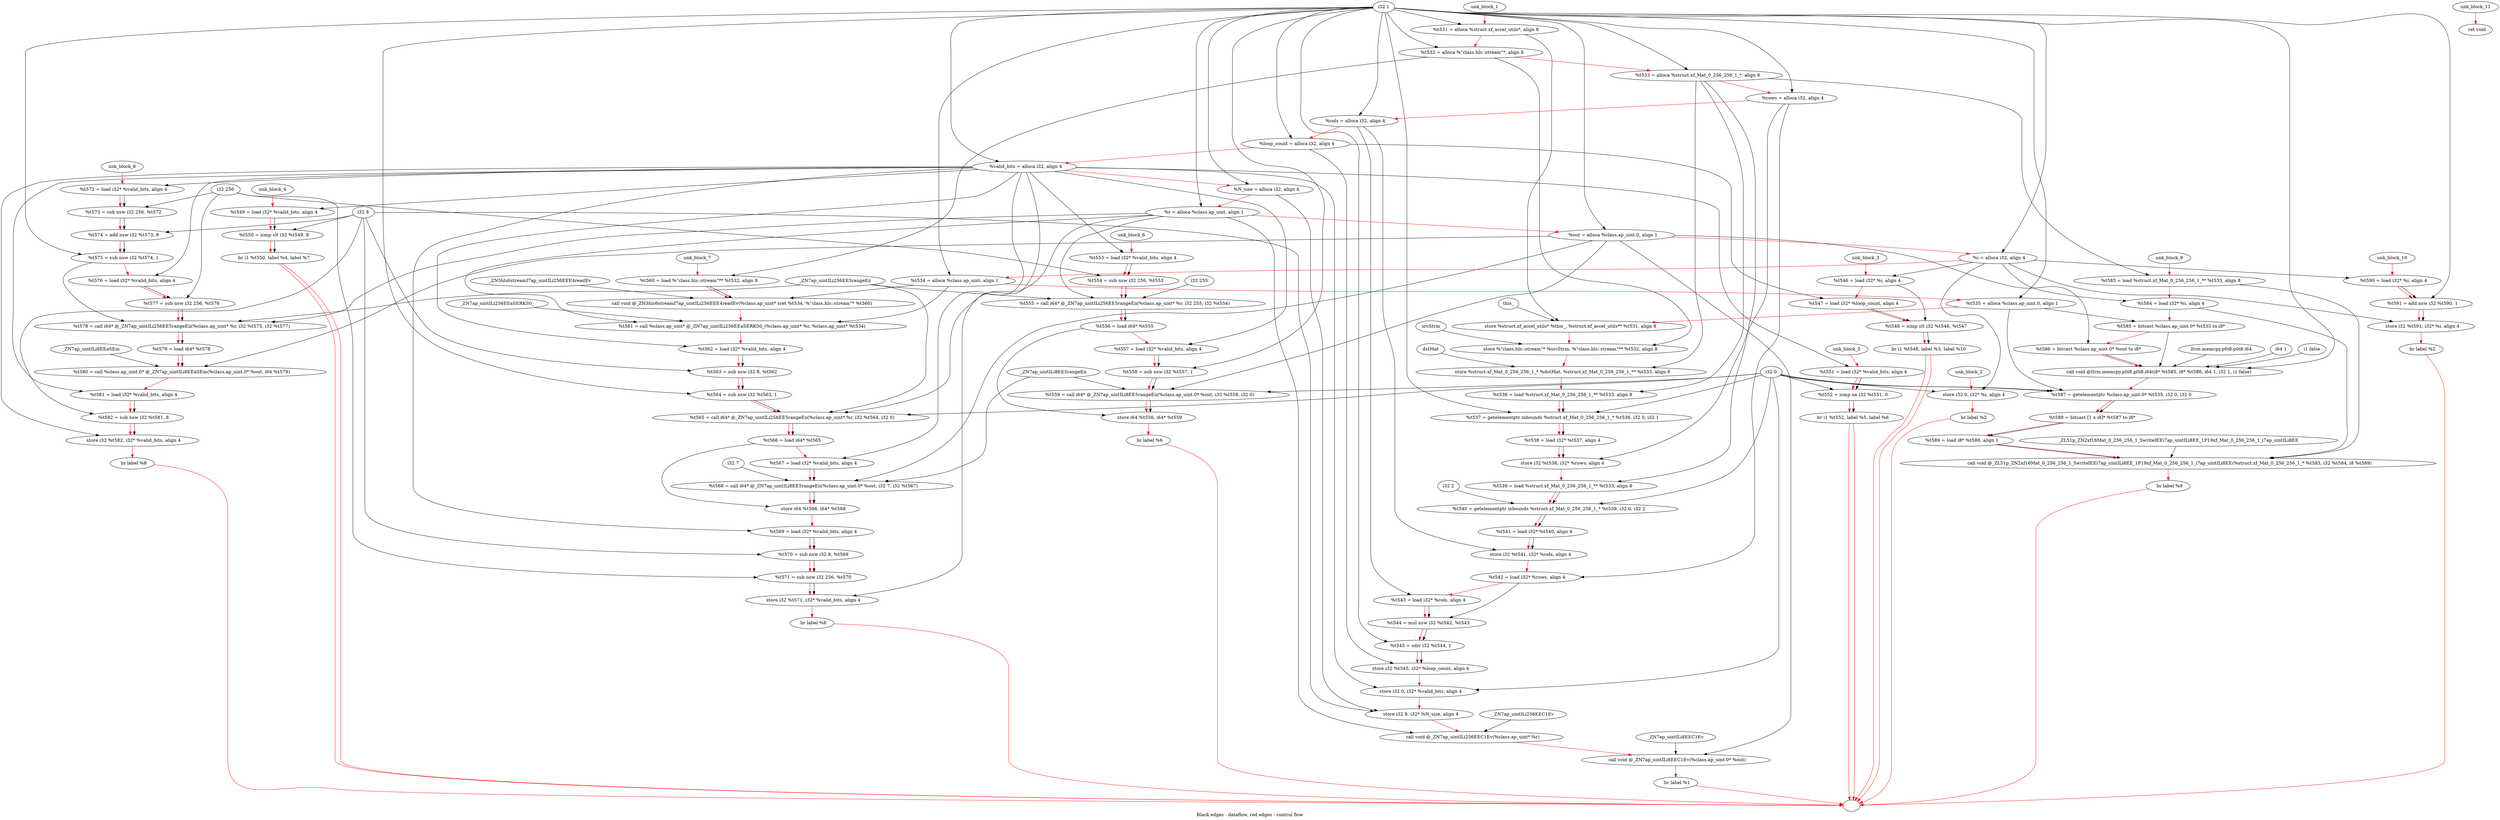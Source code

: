 digraph G {
compound=true
label="Black edges - dataflow, red edges - control flow"
"t531" [label="  %t531 = alloca %struct.xf_accel_utils*, align 8"]
"t532" [label="  %t532 = alloca %\"class.hls::stream\"*, align 8"]
"t533" [label="  %t533 = alloca %struct.xf_Mat_0_256_256_1_*, align 8"]
"rows" [label="  %rows = alloca i32, align 4"]
"cols" [label="  %cols = alloca i32, align 4"]
"loop_count" [label="  %loop_count = alloca i32, align 4"]
"valid_bits" [label="  %valid_bits = alloca i32, align 4"]
"N_size" [label="  %N_size = alloca i32, align 4"]
"r" [label="  %r = alloca %class.ap_uint, align 1"]
"out" [label="  %out = alloca %class.ap_uint.0, align 1"]
"i" [label="  %i = alloca i32, align 4"]
"t534" [label="  %t534 = alloca %class.ap_uint, align 1"]
"t535" [label="  %t535 = alloca %class.ap_uint.0, align 1"]
"_1" [label="  store %struct.xf_accel_utils* %this_, %struct.xf_accel_utils** %t531, align 8"]
"_2" [label="  store %\"class.hls::stream\"* %srcStrm, %\"class.hls::stream\"** %t532, align 8"]
"_3" [label="  store %struct.xf_Mat_0_256_256_1_* %dstMat, %struct.xf_Mat_0_256_256_1_** %t533, align 8"]
"t536" [label="  %t536 = load %struct.xf_Mat_0_256_256_1_** %t533, align 8"]
"t537" [label="  %t537 = getelementptr inbounds %struct.xf_Mat_0_256_256_1_* %t536, i32 0, i32 1"]
"t538" [label="  %t538 = load i32* %t537, align 4"]
"_4" [label="  store i32 %t538, i32* %rows, align 4"]
"t539" [label="  %t539 = load %struct.xf_Mat_0_256_256_1_** %t533, align 8"]
"t540" [label="  %t540 = getelementptr inbounds %struct.xf_Mat_0_256_256_1_* %t539, i32 0, i32 2"]
"t541" [label="  %t541 = load i32* %t540, align 4"]
"_5" [label="  store i32 %t541, i32* %cols, align 4"]
"t542" [label="  %t542 = load i32* %rows, align 4"]
"t543" [label="  %t543 = load i32* %cols, align 4"]
"t544" [label="  %t544 = mul nsw i32 %t542, %t543"]
"t545" [label="  %t545 = sdiv i32 %t544, 1"]
"_6" [label="  store i32 %t545, i32* %loop_count, align 4"]
"_7" [label="  store i32 0, i32* %valid_bits, align 4"]
"_8" [label="  store i32 8, i32* %N_size, align 4"]
"_9" [label="  call void @_ZN7ap_uintILi256EEC1Ev(%class.ap_uint* %r)"]
"_10" [label="  call void @_ZN7ap_uintILi8EEC1Ev(%class.ap_uint.0* %out)"]
"_11" [label="  br label %1"]
"unk_block_1" -> "t531"[color=red]
"i32 1" -> "t531"
"t531" -> "t532"[color=red weight=2]
"i32 1" -> "t532"
"t532" -> "t533"[color=red weight=2]
"i32 1" -> "t533"
"t533" -> "rows"[color=red weight=2]
"i32 1" -> "rows"
"rows" -> "cols"[color=red weight=2]
"i32 1" -> "cols"
"cols" -> "loop_count"[color=red weight=2]
"i32 1" -> "loop_count"
"loop_count" -> "valid_bits"[color=red weight=2]
"i32 1" -> "valid_bits"
"valid_bits" -> "N_size"[color=red weight=2]
"i32 1" -> "N_size"
"N_size" -> "r"[color=red weight=2]
"i32 1" -> "r"
"r" -> "out"[color=red weight=2]
"i32 1" -> "out"
"out" -> "i"[color=red weight=2]
"i32 1" -> "i"
"i" -> "t534"[color=red weight=2]
"i32 1" -> "t534"
"t534" -> "t535"[color=red weight=2]
"i32 1" -> "t535"
"t535" -> "_1"[color=red weight=2]
"this_" -> "_1"
"t531" -> "_1"
"_1" -> "_2"[color=red weight=2]
"srcStrm" -> "_2"
"t532" -> "_2"
"_2" -> "_3"[color=red weight=2]
"dstMat" -> "_3"
"t533" -> "_3"
"_3" -> "t536"[color=red weight=2]
"t533" -> "t536"
"t536" -> "t537"[color=red weight=2]
"t536" -> "t537"
"i32 0" -> "t537"
"i32 1" -> "t537"
"t537" -> "t538"[color=red weight=2]
"t537" -> "t538"
"t538" -> "_4"[color=red weight=2]
"t538" -> "_4"
"rows" -> "_4"
"_4" -> "t539"[color=red weight=2]
"t533" -> "t539"
"t539" -> "t540"[color=red weight=2]
"t539" -> "t540"
"i32 0" -> "t540"
"i32 2" -> "t540"
"t540" -> "t541"[color=red weight=2]
"t540" -> "t541"
"t541" -> "_5"[color=red weight=2]
"t541" -> "_5"
"cols" -> "_5"
"_5" -> "t542"[color=red weight=2]
"rows" -> "t542"
"t542" -> "t543"[color=red weight=2]
"cols" -> "t543"
"t543" -> "t544"[color=red weight=2]
"t542" -> "t544"
"t543" -> "t544"
"t544" -> "t545"[color=red weight=2]
"t544" -> "t545"
"i32 1" -> "t545"
"t545" -> "_6"[color=red weight=2]
"t545" -> "_6"
"loop_count" -> "_6"
"_6" -> "_7"[color=red weight=2]
"i32 0" -> "_7"
"valid_bits" -> "_7"
"_7" -> "_8"[color=red weight=2]
"i32 8" -> "_8"
"N_size" -> "_8"
"_8" -> "_9"[color=red weight=2]
"r" -> "_9"
"_ZN7ap_uintILi256EEC1Ev" -> "_9"
"_9" -> "_10"[color=red weight=2]
"out" -> "_10"
"_ZN7ap_uintILi8EEC1Ev" -> "_10"
"_10" -> "_11"[color=red weight=2]
"_11" -> ""[color=red]

"_12" [label="  store i32 0, i32* %i, align 4"]
"_13" [label="  br label %2"]
"unk_block_2" -> "_12"[color=red]
"i32 0" -> "_12"
"i" -> "_12"
"_12" -> "_13"[color=red weight=2]
"_13" -> ""[color=red]

"t546" [label="  %t546 = load i32* %i, align 4"]
"t547" [label="  %t547 = load i32* %loop_count, align 4"]
"t548" [label="  %t548 = icmp slt i32 %t546, %t547"]
"_14" [label="  br i1 %t548, label %3, label %10"]
"unk_block_3" -> "t546"[color=red]
"i" -> "t546"
"t546" -> "t547"[color=red weight=2]
"loop_count" -> "t547"
"t547" -> "t548"[color=red weight=2]
"t546" -> "t548"
"t547" -> "t548"
"t548" -> "_14"[color=red weight=2]
"t548" -> "_14"
"_14" -> ""[color=red]
"_14" -> ""[color=red]

"t549" [label="  %t549 = load i32* %valid_bits, align 4"]
"t550" [label="  %t550 = icmp slt i32 %t549, 8"]
"_15" [label="  br i1 %t550, label %4, label %7"]
"unk_block_4" -> "t549"[color=red]
"valid_bits" -> "t549"
"t549" -> "t550"[color=red weight=2]
"t549" -> "t550"
"i32 8" -> "t550"
"t550" -> "_15"[color=red weight=2]
"t550" -> "_15"
"_15" -> ""[color=red]
"_15" -> ""[color=red]

"t551" [label="  %t551 = load i32* %valid_bits, align 4"]
"t552" [label="  %t552 = icmp ne i32 %t551, 0"]
"_16" [label="  br i1 %t552, label %5, label %6"]
"unk_block_5" -> "t551"[color=red]
"valid_bits" -> "t551"
"t551" -> "t552"[color=red weight=2]
"t551" -> "t552"
"i32 0" -> "t552"
"t552" -> "_16"[color=red weight=2]
"t552" -> "_16"
"_16" -> ""[color=red]
"_16" -> ""[color=red]

"t553" [label="  %t553 = load i32* %valid_bits, align 4"]
"t554" [label="  %t554 = sub nsw i32 256, %t553"]
"t555" [label="  %t555 = call i64* @_ZN7ap_uintILi256EE5rangeEii(%class.ap_uint* %r, i32 255, i32 %t554)"]
"t556" [label="  %t556 = load i64* %t555"]
"t557" [label="  %t557 = load i32* %valid_bits, align 4"]
"t558" [label="  %t558 = sub nsw i32 %t557, 1"]
"t559" [label="  %t559 = call i64* @_ZN7ap_uintILi8EE5rangeEii(%class.ap_uint.0* %out, i32 %t558, i32 0)"]
"_17" [label="  store i64 %t556, i64* %t559"]
"_18" [label="  br label %6"]
"unk_block_6" -> "t553"[color=red]
"valid_bits" -> "t553"
"t553" -> "t554"[color=red weight=2]
"i32 256" -> "t554"
"t553" -> "t554"
"t554" -> "t555"[color=red weight=2]
"r" -> "t555"
"i32 255" -> "t555"
"t554" -> "t555"
"_ZN7ap_uintILi256EE5rangeEii" -> "t555"
"t555" -> "t556"[color=red weight=2]
"t555" -> "t556"
"t556" -> "t557"[color=red weight=2]
"valid_bits" -> "t557"
"t557" -> "t558"[color=red weight=2]
"t557" -> "t558"
"i32 1" -> "t558"
"t558" -> "t559"[color=red weight=2]
"out" -> "t559"
"t558" -> "t559"
"i32 0" -> "t559"
"_ZN7ap_uintILi8EE5rangeEii" -> "t559"
"t559" -> "_17"[color=red weight=2]
"t556" -> "_17"
"t559" -> "_17"
"_17" -> "_18"[color=red weight=2]
"_18" -> ""[color=red]

"t560" [label="  %t560 = load %\"class.hls::stream\"** %t532, align 8"]
"_19" [label="  call void @_ZN3hls6streamI7ap_uintILi256EEE4readEv(%class.ap_uint* sret %t534, %\"class.hls::stream\"* %t560)"]
"t561" [label="  %t561 = call %class.ap_uint* @_ZN7ap_uintILi256EEaSERKS0_(%class.ap_uint* %r, %class.ap_uint* %t534)"]
"t562" [label="  %t562 = load i32* %valid_bits, align 4"]
"t563" [label="  %t563 = sub nsw i32 8, %t562"]
"t564" [label="  %t564 = sub nsw i32 %t563, 1"]
"t565" [label="  %t565 = call i64* @_ZN7ap_uintILi256EE5rangeEii(%class.ap_uint* %r, i32 %t564, i32 0)"]
"t566" [label="  %t566 = load i64* %t565"]
"t567" [label="  %t567 = load i32* %valid_bits, align 4"]
"t568" [label="  %t568 = call i64* @_ZN7ap_uintILi8EE5rangeEii(%class.ap_uint.0* %out, i32 7, i32 %t567)"]
"_20" [label="  store i64 %t566, i64* %t568"]
"t569" [label="  %t569 = load i32* %valid_bits, align 4"]
"t570" [label="  %t570 = sub nsw i32 8, %t569"]
"t571" [label="  %t571 = sub nsw i32 256, %t570"]
"_21" [label="  store i32 %t571, i32* %valid_bits, align 4"]
"_22" [label="  br label %8"]
"unk_block_7" -> "t560"[color=red]
"t532" -> "t560"
"t560" -> "_19"[color=red weight=2]
"t534" -> "_19"
"t560" -> "_19"
"_ZN3hls6streamI7ap_uintILi256EEE4readEv" -> "_19"
"_19" -> "t561"[color=red weight=2]
"r" -> "t561"
"t534" -> "t561"
"_ZN7ap_uintILi256EEaSERKS0_" -> "t561"
"t561" -> "t562"[color=red weight=2]
"valid_bits" -> "t562"
"t562" -> "t563"[color=red weight=2]
"i32 8" -> "t563"
"t562" -> "t563"
"t563" -> "t564"[color=red weight=2]
"t563" -> "t564"
"i32 1" -> "t564"
"t564" -> "t565"[color=red weight=2]
"r" -> "t565"
"t564" -> "t565"
"i32 0" -> "t565"
"_ZN7ap_uintILi256EE5rangeEii" -> "t565"
"t565" -> "t566"[color=red weight=2]
"t565" -> "t566"
"t566" -> "t567"[color=red weight=2]
"valid_bits" -> "t567"
"t567" -> "t568"[color=red weight=2]
"out" -> "t568"
"i32 7" -> "t568"
"t567" -> "t568"
"_ZN7ap_uintILi8EE5rangeEii" -> "t568"
"t568" -> "_20"[color=red weight=2]
"t566" -> "_20"
"t568" -> "_20"
"_20" -> "t569"[color=red weight=2]
"valid_bits" -> "t569"
"t569" -> "t570"[color=red weight=2]
"i32 8" -> "t570"
"t569" -> "t570"
"t570" -> "t571"[color=red weight=2]
"i32 256" -> "t571"
"t570" -> "t571"
"t571" -> "_21"[color=red weight=2]
"t571" -> "_21"
"valid_bits" -> "_21"
"_21" -> "_22"[color=red weight=2]
"_22" -> ""[color=red]

"t572" [label="  %t572 = load i32* %valid_bits, align 4"]
"t573" [label="  %t573 = sub nsw i32 256, %t572"]
"t574" [label="  %t574 = add nsw i32 %t573, 8"]
"t575" [label="  %t575 = sub nsw i32 %t574, 1"]
"t576" [label="  %t576 = load i32* %valid_bits, align 4"]
"t577" [label="  %t577 = sub nsw i32 256, %t576"]
"t578" [label="  %t578 = call i64* @_ZN7ap_uintILi256EE5rangeEii(%class.ap_uint* %r, i32 %t575, i32 %t577)"]
"t579" [label="  %t579 = load i64* %t578"]
"t580" [label="  %t580 = call %class.ap_uint.0* @_ZN7ap_uintILi8EEaSEm(%class.ap_uint.0* %out, i64 %t579)"]
"t581" [label="  %t581 = load i32* %valid_bits, align 4"]
"t582" [label="  %t582 = sub nsw i32 %t581, 8"]
"_23" [label="  store i32 %t582, i32* %valid_bits, align 4"]
"_24" [label="  br label %8"]
"unk_block_8" -> "t572"[color=red]
"valid_bits" -> "t572"
"t572" -> "t573"[color=red weight=2]
"i32 256" -> "t573"
"t572" -> "t573"
"t573" -> "t574"[color=red weight=2]
"t573" -> "t574"
"i32 8" -> "t574"
"t574" -> "t575"[color=red weight=2]
"t574" -> "t575"
"i32 1" -> "t575"
"t575" -> "t576"[color=red weight=2]
"valid_bits" -> "t576"
"t576" -> "t577"[color=red weight=2]
"i32 256" -> "t577"
"t576" -> "t577"
"t577" -> "t578"[color=red weight=2]
"r" -> "t578"
"t575" -> "t578"
"t577" -> "t578"
"_ZN7ap_uintILi256EE5rangeEii" -> "t578"
"t578" -> "t579"[color=red weight=2]
"t578" -> "t579"
"t579" -> "t580"[color=red weight=2]
"out" -> "t580"
"t579" -> "t580"
"_ZN7ap_uintILi8EEaSEm" -> "t580"
"t580" -> "t581"[color=red weight=2]
"valid_bits" -> "t581"
"t581" -> "t582"[color=red weight=2]
"t581" -> "t582"
"i32 8" -> "t582"
"t582" -> "_23"[color=red weight=2]
"t582" -> "_23"
"valid_bits" -> "_23"
"_23" -> "_24"[color=red weight=2]
"_24" -> ""[color=red]

"t583" [label="  %t583 = load %struct.xf_Mat_0_256_256_1_** %t533, align 8"]
"t584" [label="  %t584 = load i32* %i, align 4"]
"t585" [label="  %t585 = bitcast %class.ap_uint.0* %t535 to i8*"]
"t586" [label="  %t586 = bitcast %class.ap_uint.0* %out to i8*"]
"_25" [label="  call void @llvm.memcpy.p0i8.p0i8.i64(i8* %t585, i8* %t586, i64 1, i32 1, i1 false)"]
"t587" [label="  %t587 = getelementptr %class.ap_uint.0* %t535, i32 0, i32 0"]
"t588" [label="  %t588 = bitcast [1 x i8]* %t587 to i8*"]
"t589" [label="  %t589 = load i8* %t588, align 1"]
"_26" [label="  call void @_ZL51p_ZN2xf16Mat_0_256_256_1_5writeIEEi7ap_uintILi8EE_1P19xf_Mat_0_256_256_1_i7ap_uintILi8EE(%struct.xf_Mat_0_256_256_1_* %t583, i32 %t584, i8 %t589)"]
"_27" [label="  br label %9"]
"unk_block_9" -> "t583"[color=red]
"t533" -> "t583"
"t583" -> "t584"[color=red weight=2]
"i" -> "t584"
"t584" -> "t585"[color=red weight=2]
"t535" -> "t585"
"t585" -> "t586"[color=red weight=2]
"out" -> "t586"
"t586" -> "_25"[color=red weight=2]
"t585" -> "_25"
"t586" -> "_25"
"i64 1" -> "_25"
"i32 1" -> "_25"
"i1 false" -> "_25"
"llvm.memcpy.p0i8.p0i8.i64" -> "_25"
"_25" -> "t587"[color=red weight=2]
"t535" -> "t587"
"i32 0" -> "t587"
"i32 0" -> "t587"
"t587" -> "t588"[color=red weight=2]
"t587" -> "t588"
"t588" -> "t589"[color=red weight=2]
"t588" -> "t589"
"t589" -> "_26"[color=red weight=2]
"t583" -> "_26"
"t584" -> "_26"
"t589" -> "_26"
"_ZL51p_ZN2xf16Mat_0_256_256_1_5writeIEEi7ap_uintILi8EE_1P19xf_Mat_0_256_256_1_i7ap_uintILi8EE" -> "_26"
"_26" -> "_27"[color=red weight=2]
"_27" -> ""[color=red]

"t590" [label="  %t590 = load i32* %i, align 4"]
"t591" [label="  %t591 = add nsw i32 %t590, 1"]
"_28" [label="  store i32 %t591, i32* %i, align 4"]
"_29" [label="  br label %2"]
"unk_block_10" -> "t590"[color=red]
"i" -> "t590"
"t590" -> "t591"[color=red weight=2]
"t590" -> "t591"
"i32 1" -> "t591"
"t591" -> "_28"[color=red weight=2]
"t591" -> "_28"
"i" -> "_28"
"_28" -> "_29"[color=red weight=2]
"_29" -> ""[color=red]

"_30" [label="  ret void"]
"unk_block_11" -> "_30"[color=red]

}
